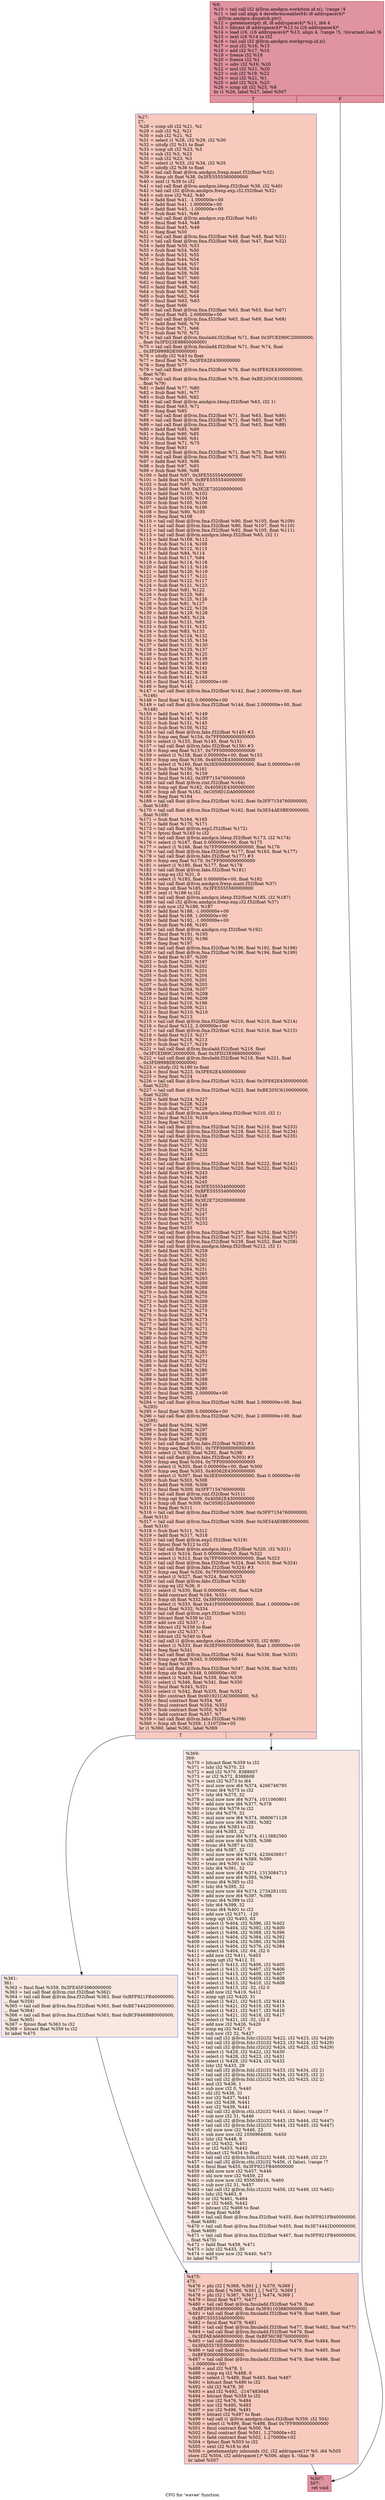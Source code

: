 digraph "CFG for 'wavee' function" {
	label="CFG for 'wavee' function";

	Node0x5fae710 [shape=record,color="#b70d28ff", style=filled, fillcolor="#b70d2870",label="{%9:\l  %10 = tail call i32 @llvm.amdgcn.workitem.id.x(), !range !4\l  %11 = tail call align 4 dereferenceable(64) i8 addrspace(4)*\l... @llvm.amdgcn.dispatch.ptr()\l  %12 = getelementptr i8, i8 addrspace(4)* %11, i64 4\l  %13 = bitcast i8 addrspace(4)* %12 to i16 addrspace(4)*\l  %14 = load i16, i16 addrspace(4)* %13, align 4, !range !5, !invariant.load !6\l  %15 = zext i16 %14 to i32\l  %16 = tail call i32 @llvm.amdgcn.workgroup.id.x()\l  %17 = mul i32 %16, %15\l  %18 = add i32 %17, %10\l  %19 = freeze i32 %18\l  %20 = freeze i32 %1\l  %21 = udiv i32 %19, %20\l  %22 = mul i32 %21, %20\l  %23 = sub i32 %19, %22\l  %24 = mul i32 %21, %1\l  %25 = add i32 %24, %23\l  %26 = icmp ult i32 %25, %8\l  br i1 %26, label %27, label %507\l|{<s0>T|<s1>F}}"];
	Node0x5fae710:s0 -> Node0x5fb1750;
	Node0x5fae710:s1 -> Node0x5fb17e0;
	Node0x5fb1750 [shape=record,color="#3d50c3ff", style=filled, fillcolor="#ef886b70",label="{%27:\l27:                                               \l  %28 = icmp ult i32 %21, %2\l  %29 = sub i32 %2, %21\l  %30 = sub i32 %21, %2\l  %31 = select i1 %28, i32 %29, i32 %30\l  %32 = uitofp i32 %31 to float\l  %33 = icmp ult i32 %23, %3\l  %34 = sub i32 %3, %23\l  %35 = sub i32 %23, %3\l  %36 = select i1 %33, i32 %34, i32 %35\l  %37 = uitofp i32 %36 to float\l  %38 = tail call float @llvm.amdgcn.frexp.mant.f32(float %32)\l  %39 = fcmp olt float %38, 0x3FE5555560000000\l  %40 = zext i1 %39 to i32\l  %41 = tail call float @llvm.amdgcn.ldexp.f32(float %38, i32 %40)\l  %42 = tail call i32 @llvm.amdgcn.frexp.exp.i32.f32(float %32)\l  %43 = sub nsw i32 %42, %40\l  %44 = fadd float %41, -1.000000e+00\l  %45 = fadd float %41, 1.000000e+00\l  %46 = fadd float %45, -1.000000e+00\l  %47 = fsub float %41, %46\l  %48 = tail call float @llvm.amdgcn.rcp.f32(float %45)\l  %49 = fmul float %44, %48\l  %50 = fmul float %45, %49\l  %51 = fneg float %50\l  %52 = tail call float @llvm.fma.f32(float %49, float %45, float %51)\l  %53 = tail call float @llvm.fma.f32(float %49, float %47, float %52)\l  %54 = fadd float %50, %53\l  %55 = fsub float %54, %50\l  %56 = fsub float %53, %55\l  %57 = fsub float %44, %54\l  %58 = fsub float %44, %57\l  %59 = fsub float %58, %54\l  %60 = fsub float %59, %56\l  %61 = fadd float %57, %60\l  %62 = fmul float %48, %61\l  %63 = fadd float %49, %62\l  %64 = fsub float %63, %49\l  %65 = fsub float %62, %64\l  %66 = fmul float %63, %63\l  %67 = fneg float %66\l  %68 = tail call float @llvm.fma.f32(float %63, float %63, float %67)\l  %69 = fmul float %65, 2.000000e+00\l  %70 = tail call float @llvm.fma.f32(float %63, float %69, float %68)\l  %71 = fadd float %66, %70\l  %72 = fsub float %71, %66\l  %73 = fsub float %70, %72\l  %74 = tail call float @llvm.fmuladd.f32(float %71, float 0x3FCED89C20000000,\l... float 0x3FD23E9880000000)\l  %75 = tail call float @llvm.fmuladd.f32(float %71, float %74, float\l... 0x3FD999BDE0000000)\l  %76 = sitofp i32 %43 to float\l  %77 = fmul float %76, 0x3FE62E4300000000\l  %78 = fneg float %77\l  %79 = tail call float @llvm.fma.f32(float %76, float 0x3FE62E4300000000,\l... float %78)\l  %80 = tail call float @llvm.fma.f32(float %76, float 0xBE205C6100000000,\l... float %79)\l  %81 = fadd float %77, %80\l  %82 = fsub float %81, %77\l  %83 = fsub float %80, %82\l  %84 = tail call float @llvm.amdgcn.ldexp.f32(float %63, i32 1)\l  %85 = fmul float %63, %71\l  %86 = fneg float %85\l  %87 = tail call float @llvm.fma.f32(float %71, float %63, float %86)\l  %88 = tail call float @llvm.fma.f32(float %71, float %65, float %87)\l  %89 = tail call float @llvm.fma.f32(float %73, float %63, float %88)\l  %90 = fadd float %85, %89\l  %91 = fsub float %90, %85\l  %92 = fsub float %89, %91\l  %93 = fmul float %71, %75\l  %94 = fneg float %93\l  %95 = tail call float @llvm.fma.f32(float %71, float %75, float %94)\l  %96 = tail call float @llvm.fma.f32(float %73, float %75, float %95)\l  %97 = fadd float %93, %96\l  %98 = fsub float %97, %93\l  %99 = fsub float %96, %98\l  %100 = fadd float %97, 0x3FE5555540000000\l  %101 = fadd float %100, 0xBFE5555540000000\l  %102 = fsub float %97, %101\l  %103 = fadd float %99, 0x3E2E720200000000\l  %104 = fadd float %103, %102\l  %105 = fadd float %100, %104\l  %106 = fsub float %105, %100\l  %107 = fsub float %104, %106\l  %108 = fmul float %90, %105\l  %109 = fneg float %108\l  %110 = tail call float @llvm.fma.f32(float %90, float %105, float %109)\l  %111 = tail call float @llvm.fma.f32(float %90, float %107, float %110)\l  %112 = tail call float @llvm.fma.f32(float %92, float %105, float %111)\l  %113 = tail call float @llvm.amdgcn.ldexp.f32(float %65, i32 1)\l  %114 = fadd float %108, %112\l  %115 = fsub float %114, %108\l  %116 = fsub float %112, %115\l  %117 = fadd float %84, %114\l  %118 = fsub float %117, %84\l  %119 = fsub float %114, %118\l  %120 = fadd float %113, %116\l  %121 = fadd float %120, %119\l  %122 = fadd float %117, %121\l  %123 = fsub float %122, %117\l  %124 = fsub float %121, %123\l  %125 = fadd float %81, %122\l  %126 = fsub float %125, %81\l  %127 = fsub float %125, %126\l  %128 = fsub float %81, %127\l  %129 = fsub float %122, %126\l  %130 = fadd float %129, %128\l  %131 = fadd float %83, %124\l  %132 = fsub float %131, %83\l  %133 = fsub float %131, %132\l  %134 = fsub float %83, %133\l  %135 = fsub float %124, %132\l  %136 = fadd float %135, %134\l  %137 = fadd float %131, %130\l  %138 = fadd float %125, %137\l  %139 = fsub float %138, %125\l  %140 = fsub float %137, %139\l  %141 = fadd float %136, %140\l  %142 = fadd float %138, %141\l  %143 = fsub float %142, %138\l  %144 = fsub float %141, %143\l  %145 = fmul float %142, 2.000000e+00\l  %146 = fneg float %145\l  %147 = tail call float @llvm.fma.f32(float %142, float 2.000000e+00, float\l... %146)\l  %148 = fmul float %142, 0.000000e+00\l  %149 = tail call float @llvm.fma.f32(float %144, float 2.000000e+00, float\l... %148)\l  %150 = fadd float %147, %149\l  %151 = fadd float %145, %150\l  %152 = fsub float %151, %145\l  %153 = fsub float %150, %152\l  %154 = tail call float @llvm.fabs.f32(float %145) #3\l  %155 = fcmp oeq float %154, 0x7FF0000000000000\l  %156 = select i1 %155, float %145, float %151\l  %157 = tail call float @llvm.fabs.f32(float %156) #3\l  %158 = fcmp oeq float %157, 0x7FF0000000000000\l  %159 = select i1 %158, float 0.000000e+00, float %153\l  %160 = fcmp oeq float %156, 0x40562E4300000000\l  %161 = select i1 %160, float 0x3EE0000000000000, float 0.000000e+00\l  %162 = fsub float %156, %161\l  %163 = fadd float %161, %159\l  %164 = fmul float %162, 0x3FF7154760000000\l  %165 = tail call float @llvm.rint.f32(float %164)\l  %166 = fcmp ogt float %162, 0x40562E4300000000\l  %167 = fcmp olt float %162, 0xC059D1DA00000000\l  %168 = fneg float %164\l  %169 = tail call float @llvm.fma.f32(float %162, float 0x3FF7154760000000,\l... float %168)\l  %170 = tail call float @llvm.fma.f32(float %162, float 0x3E54AE0BE0000000,\l... float %169)\l  %171 = fsub float %164, %165\l  %172 = fadd float %170, %171\l  %173 = tail call float @llvm.exp2.f32(float %172)\l  %174 = fptosi float %165 to i32\l  %175 = tail call float @llvm.amdgcn.ldexp.f32(float %173, i32 %174)\l  %176 = select i1 %167, float 0.000000e+00, float %175\l  %177 = select i1 %166, float 0x7FF0000000000000, float %176\l  %178 = tail call float @llvm.fma.f32(float %177, float %163, float %177)\l  %179 = tail call float @llvm.fabs.f32(float %177) #3\l  %180 = fcmp oeq float %179, 0x7FF0000000000000\l  %181 = select i1 %180, float %177, float %178\l  %182 = tail call float @llvm.fabs.f32(float %181)\l  %183 = icmp eq i32 %31, 0\l  %184 = select i1 %183, float 0.000000e+00, float %182\l  %185 = tail call float @llvm.amdgcn.frexp.mant.f32(float %37)\l  %186 = fcmp olt float %185, 0x3FE5555560000000\l  %187 = zext i1 %186 to i32\l  %188 = tail call float @llvm.amdgcn.ldexp.f32(float %185, i32 %187)\l  %189 = tail call i32 @llvm.amdgcn.frexp.exp.i32.f32(float %37)\l  %190 = sub nsw i32 %189, %187\l  %191 = fadd float %188, -1.000000e+00\l  %192 = fadd float %188, 1.000000e+00\l  %193 = fadd float %192, -1.000000e+00\l  %194 = fsub float %188, %193\l  %195 = tail call float @llvm.amdgcn.rcp.f32(float %192)\l  %196 = fmul float %191, %195\l  %197 = fmul float %192, %196\l  %198 = fneg float %197\l  %199 = tail call float @llvm.fma.f32(float %196, float %192, float %198)\l  %200 = tail call float @llvm.fma.f32(float %196, float %194, float %199)\l  %201 = fadd float %197, %200\l  %202 = fsub float %201, %197\l  %203 = fsub float %200, %202\l  %204 = fsub float %191, %201\l  %205 = fsub float %191, %204\l  %206 = fsub float %205, %201\l  %207 = fsub float %206, %203\l  %208 = fadd float %204, %207\l  %209 = fmul float %195, %208\l  %210 = fadd float %196, %209\l  %211 = fsub float %210, %196\l  %212 = fsub float %209, %211\l  %213 = fmul float %210, %210\l  %214 = fneg float %213\l  %215 = tail call float @llvm.fma.f32(float %210, float %210, float %214)\l  %216 = fmul float %212, 2.000000e+00\l  %217 = tail call float @llvm.fma.f32(float %210, float %216, float %215)\l  %218 = fadd float %213, %217\l  %219 = fsub float %218, %213\l  %220 = fsub float %217, %219\l  %221 = tail call float @llvm.fmuladd.f32(float %218, float\l... 0x3FCED89C20000000, float 0x3FD23E9880000000)\l  %222 = tail call float @llvm.fmuladd.f32(float %218, float %221, float\l... 0x3FD999BDE0000000)\l  %223 = sitofp i32 %190 to float\l  %224 = fmul float %223, 0x3FE62E4300000000\l  %225 = fneg float %224\l  %226 = tail call float @llvm.fma.f32(float %223, float 0x3FE62E4300000000,\l... float %225)\l  %227 = tail call float @llvm.fma.f32(float %223, float 0xBE205C6100000000,\l... float %226)\l  %228 = fadd float %224, %227\l  %229 = fsub float %228, %224\l  %230 = fsub float %227, %229\l  %231 = tail call float @llvm.amdgcn.ldexp.f32(float %210, i32 1)\l  %232 = fmul float %210, %218\l  %233 = fneg float %232\l  %234 = tail call float @llvm.fma.f32(float %218, float %210, float %233)\l  %235 = tail call float @llvm.fma.f32(float %218, float %212, float %234)\l  %236 = tail call float @llvm.fma.f32(float %220, float %210, float %235)\l  %237 = fadd float %232, %236\l  %238 = fsub float %237, %232\l  %239 = fsub float %236, %238\l  %240 = fmul float %218, %222\l  %241 = fneg float %240\l  %242 = tail call float @llvm.fma.f32(float %218, float %222, float %241)\l  %243 = tail call float @llvm.fma.f32(float %220, float %222, float %242)\l  %244 = fadd float %240, %243\l  %245 = fsub float %244, %240\l  %246 = fsub float %243, %245\l  %247 = fadd float %244, 0x3FE5555540000000\l  %248 = fadd float %247, 0xBFE5555540000000\l  %249 = fsub float %244, %248\l  %250 = fadd float %246, 0x3E2E720200000000\l  %251 = fadd float %250, %249\l  %252 = fadd float %247, %251\l  %253 = fsub float %252, %247\l  %254 = fsub float %251, %253\l  %255 = fmul float %237, %252\l  %256 = fneg float %255\l  %257 = tail call float @llvm.fma.f32(float %237, float %252, float %256)\l  %258 = tail call float @llvm.fma.f32(float %237, float %254, float %257)\l  %259 = tail call float @llvm.fma.f32(float %239, float %252, float %258)\l  %260 = tail call float @llvm.amdgcn.ldexp.f32(float %212, i32 1)\l  %261 = fadd float %255, %259\l  %262 = fsub float %261, %255\l  %263 = fsub float %259, %262\l  %264 = fadd float %231, %261\l  %265 = fsub float %264, %231\l  %266 = fsub float %261, %265\l  %267 = fadd float %260, %263\l  %268 = fadd float %267, %266\l  %269 = fadd float %264, %268\l  %270 = fsub float %269, %264\l  %271 = fsub float %268, %270\l  %272 = fadd float %228, %269\l  %273 = fsub float %272, %228\l  %274 = fsub float %272, %273\l  %275 = fsub float %228, %274\l  %276 = fsub float %269, %273\l  %277 = fadd float %276, %275\l  %278 = fadd float %230, %271\l  %279 = fsub float %278, %230\l  %280 = fsub float %278, %279\l  %281 = fsub float %230, %280\l  %282 = fsub float %271, %279\l  %283 = fadd float %282, %281\l  %284 = fadd float %278, %277\l  %285 = fadd float %272, %284\l  %286 = fsub float %285, %272\l  %287 = fsub float %284, %286\l  %288 = fadd float %283, %287\l  %289 = fadd float %285, %288\l  %290 = fsub float %289, %285\l  %291 = fsub float %288, %290\l  %292 = fmul float %289, 2.000000e+00\l  %293 = fneg float %292\l  %294 = tail call float @llvm.fma.f32(float %289, float 2.000000e+00, float\l... %293)\l  %295 = fmul float %289, 0.000000e+00\l  %296 = tail call float @llvm.fma.f32(float %291, float 2.000000e+00, float\l... %295)\l  %297 = fadd float %294, %296\l  %298 = fadd float %292, %297\l  %299 = fsub float %298, %292\l  %300 = fsub float %297, %299\l  %301 = tail call float @llvm.fabs.f32(float %292) #3\l  %302 = fcmp oeq float %301, 0x7FF0000000000000\l  %303 = select i1 %302, float %292, float %298\l  %304 = tail call float @llvm.fabs.f32(float %303) #3\l  %305 = fcmp oeq float %304, 0x7FF0000000000000\l  %306 = select i1 %305, float 0.000000e+00, float %300\l  %307 = fcmp oeq float %303, 0x40562E4300000000\l  %308 = select i1 %307, float 0x3EE0000000000000, float 0.000000e+00\l  %309 = fsub float %303, %308\l  %310 = fadd float %308, %306\l  %311 = fmul float %309, 0x3FF7154760000000\l  %312 = tail call float @llvm.rint.f32(float %311)\l  %313 = fcmp ogt float %309, 0x40562E4300000000\l  %314 = fcmp olt float %309, 0xC059D1DA00000000\l  %315 = fneg float %311\l  %316 = tail call float @llvm.fma.f32(float %309, float 0x3FF7154760000000,\l... float %315)\l  %317 = tail call float @llvm.fma.f32(float %309, float 0x3E54AE0BE0000000,\l... float %316)\l  %318 = fsub float %311, %312\l  %319 = fadd float %317, %318\l  %320 = tail call float @llvm.exp2.f32(float %319)\l  %321 = fptosi float %312 to i32\l  %322 = tail call float @llvm.amdgcn.ldexp.f32(float %320, i32 %321)\l  %323 = select i1 %314, float 0.000000e+00, float %322\l  %324 = select i1 %313, float 0x7FF0000000000000, float %323\l  %325 = tail call float @llvm.fma.f32(float %324, float %310, float %324)\l  %326 = tail call float @llvm.fabs.f32(float %324) #3\l  %327 = fcmp oeq float %326, 0x7FF0000000000000\l  %328 = select i1 %327, float %324, float %325\l  %329 = tail call float @llvm.fabs.f32(float %328)\l  %330 = icmp eq i32 %36, 0\l  %331 = select i1 %330, float 0.000000e+00, float %329\l  %332 = fadd contract float %184, %331\l  %333 = fcmp olt float %332, 0x39F0000000000000\l  %334 = select i1 %333, float 0x41F0000000000000, float 1.000000e+00\l  %335 = fmul float %332, %334\l  %336 = tail call float @llvm.sqrt.f32(float %335)\l  %337 = bitcast float %336 to i32\l  %338 = add nsw i32 %337, -1\l  %339 = bitcast i32 %338 to float\l  %340 = add nsw i32 %337, 1\l  %341 = bitcast i32 %340 to float\l  %342 = tail call i1 @llvm.amdgcn.class.f32(float %335, i32 608)\l  %343 = select i1 %333, float 0x3EF0000000000000, float 1.000000e+00\l  %344 = fneg float %341\l  %345 = tail call float @llvm.fma.f32(float %344, float %336, float %335)\l  %346 = fcmp ogt float %345, 0.000000e+00\l  %347 = fneg float %339\l  %348 = tail call float @llvm.fma.f32(float %347, float %336, float %335)\l  %349 = fcmp ole float %348, 0.000000e+00\l  %350 = select i1 %349, float %339, float %336\l  %351 = select i1 %346, float %341, float %350\l  %352 = fmul float %343, %351\l  %353 = select i1 %342, float %335, float %352\l  %354 = fdiv contract float 0x401921CAC0000000, %5\l  %355 = fmul contract float %354, %6\l  %356 = fmul contract float %354, %353\l  %357 = fsub contract float %355, %356\l  %358 = fadd contract float %357, %7\l  %359 = tail call float @llvm.fabs.f32(float %358)\l  %360 = fcmp olt float %359, 1.310720e+05\l  br i1 %360, label %361, label %369\l|{<s0>T|<s1>F}}"];
	Node0x5fb1750:s0 -> Node0x5fc29b0;
	Node0x5fb1750:s1 -> Node0x5fc2a40;
	Node0x5fc29b0 [shape=record,color="#3d50c3ff", style=filled, fillcolor="#f1ccb870",label="{%361:\l361:                                              \l  %362 = fmul float %359, 0x3FE45F3060000000\l  %363 = tail call float @llvm.rint.f32(float %362)\l  %364 = tail call float @llvm.fma.f32(float %363, float 0xBFF921FB40000000,\l... float %359)\l  %365 = tail call float @llvm.fma.f32(float %363, float 0xBE74442D00000000,\l... float %364)\l  %366 = tail call float @llvm.fma.f32(float %363, float 0xBCF8469880000000,\l... float %365)\l  %367 = fptosi float %363 to i32\l  %368 = bitcast float %359 to i32\l  br label %475\l}"];
	Node0x5fc29b0 -> Node0x5fc3230;
	Node0x5fc2a40 [shape=record,color="#3d50c3ff", style=filled, fillcolor="#f1ccb870",label="{%369:\l369:                                              \l  %370 = bitcast float %359 to i32\l  %371 = lshr i32 %370, 23\l  %372 = and i32 %370, 8388607\l  %373 = or i32 %372, 8388608\l  %374 = zext i32 %373 to i64\l  %375 = mul nuw nsw i64 %374, 4266746795\l  %376 = trunc i64 %375 to i32\l  %377 = lshr i64 %375, 32\l  %378 = mul nuw nsw i64 %374, 1011060801\l  %379 = add nuw nsw i64 %377, %378\l  %380 = trunc i64 %379 to i32\l  %381 = lshr i64 %379, 32\l  %382 = mul nuw nsw i64 %374, 3680671129\l  %383 = add nuw nsw i64 %381, %382\l  %384 = trunc i64 %383 to i32\l  %385 = lshr i64 %383, 32\l  %386 = mul nuw nsw i64 %374, 4113882560\l  %387 = add nuw nsw i64 %385, %386\l  %388 = trunc i64 %387 to i32\l  %389 = lshr i64 %387, 32\l  %390 = mul nuw nsw i64 %374, 4230436817\l  %391 = add nuw nsw i64 %389, %390\l  %392 = trunc i64 %391 to i32\l  %393 = lshr i64 %391, 32\l  %394 = mul nuw nsw i64 %374, 1313084713\l  %395 = add nuw nsw i64 %393, %394\l  %396 = trunc i64 %395 to i32\l  %397 = lshr i64 %395, 32\l  %398 = mul nuw nsw i64 %374, 2734261102\l  %399 = add nuw nsw i64 %397, %398\l  %400 = trunc i64 %399 to i32\l  %401 = lshr i64 %399, 32\l  %402 = trunc i64 %401 to i32\l  %403 = add nsw i32 %371, -120\l  %404 = icmp ugt i32 %403, 63\l  %405 = select i1 %404, i32 %396, i32 %402\l  %406 = select i1 %404, i32 %392, i32 %400\l  %407 = select i1 %404, i32 %388, i32 %396\l  %408 = select i1 %404, i32 %384, i32 %392\l  %409 = select i1 %404, i32 %380, i32 %388\l  %410 = select i1 %404, i32 %376, i32 %384\l  %411 = select i1 %404, i32 -64, i32 0\l  %412 = add nsw i32 %411, %403\l  %413 = icmp ugt i32 %412, 31\l  %414 = select i1 %413, i32 %406, i32 %405\l  %415 = select i1 %413, i32 %407, i32 %406\l  %416 = select i1 %413, i32 %408, i32 %407\l  %417 = select i1 %413, i32 %409, i32 %408\l  %418 = select i1 %413, i32 %410, i32 %409\l  %419 = select i1 %413, i32 -32, i32 0\l  %420 = add nsw i32 %419, %412\l  %421 = icmp ugt i32 %420, 31\l  %422 = select i1 %421, i32 %415, i32 %414\l  %423 = select i1 %421, i32 %416, i32 %415\l  %424 = select i1 %421, i32 %417, i32 %416\l  %425 = select i1 %421, i32 %418, i32 %417\l  %426 = select i1 %421, i32 -32, i32 0\l  %427 = add nsw i32 %426, %420\l  %428 = icmp eq i32 %427, 0\l  %429 = sub nsw i32 32, %427\l  %430 = tail call i32 @llvm.fshr.i32(i32 %422, i32 %423, i32 %429)\l  %431 = tail call i32 @llvm.fshr.i32(i32 %423, i32 %424, i32 %429)\l  %432 = tail call i32 @llvm.fshr.i32(i32 %424, i32 %425, i32 %429)\l  %433 = select i1 %428, i32 %422, i32 %430\l  %434 = select i1 %428, i32 %423, i32 %431\l  %435 = select i1 %428, i32 %424, i32 %432\l  %436 = lshr i32 %433, 29\l  %437 = tail call i32 @llvm.fshl.i32(i32 %433, i32 %434, i32 2)\l  %438 = tail call i32 @llvm.fshl.i32(i32 %434, i32 %435, i32 2)\l  %439 = tail call i32 @llvm.fshl.i32(i32 %435, i32 %425, i32 2)\l  %440 = and i32 %436, 1\l  %441 = sub nsw i32 0, %440\l  %442 = shl i32 %436, 31\l  %443 = xor i32 %437, %441\l  %444 = xor i32 %438, %441\l  %445 = xor i32 %439, %441\l  %446 = tail call i32 @llvm.ctlz.i32(i32 %443, i1 false), !range !7\l  %447 = sub nsw i32 31, %446\l  %448 = tail call i32 @llvm.fshr.i32(i32 %443, i32 %444, i32 %447)\l  %449 = tail call i32 @llvm.fshr.i32(i32 %444, i32 %445, i32 %447)\l  %450 = shl nuw nsw i32 %446, 23\l  %451 = sub nuw nsw i32 1056964608, %450\l  %452 = lshr i32 %448, 9\l  %453 = or i32 %452, %451\l  %454 = or i32 %453, %442\l  %455 = bitcast i32 %454 to float\l  %456 = tail call i32 @llvm.fshl.i32(i32 %448, i32 %449, i32 23)\l  %457 = tail call i32 @llvm.ctlz.i32(i32 %456, i1 false), !range !7\l  %458 = fmul float %455, 0x3FF921FB40000000\l  %459 = add nuw nsw i32 %457, %446\l  %460 = shl nuw nsw i32 %459, 23\l  %461 = sub nuw nsw i32 855638016, %460\l  %462 = sub nsw i32 31, %457\l  %463 = tail call i32 @llvm.fshr.i32(i32 %456, i32 %449, i32 %462)\l  %464 = lshr i32 %463, 9\l  %465 = or i32 %461, %464\l  %466 = or i32 %465, %442\l  %467 = bitcast i32 %466 to float\l  %468 = fneg float %458\l  %469 = tail call float @llvm.fma.f32(float %455, float 0x3FF921FB40000000,\l... float %468)\l  %470 = tail call float @llvm.fma.f32(float %455, float 0x3E74442D00000000,\l... float %469)\l  %471 = tail call float @llvm.fma.f32(float %467, float 0x3FF921FB40000000,\l... float %470)\l  %472 = fadd float %458, %471\l  %473 = lshr i32 %433, 30\l  %474 = add nuw nsw i32 %440, %473\l  br label %475\l}"];
	Node0x5fc2a40 -> Node0x5fc3230;
	Node0x5fc3230 [shape=record,color="#3d50c3ff", style=filled, fillcolor="#ef886b70",label="{%475:\l475:                                              \l  %476 = phi i32 [ %368, %361 ], [ %370, %369 ]\l  %477 = phi float [ %366, %361 ], [ %472, %369 ]\l  %478 = phi i32 [ %367, %361 ], [ %474, %369 ]\l  %479 = fmul float %477, %477\l  %480 = tail call float @llvm.fmuladd.f32(float %479, float\l... 0xBF29833040000000, float 0x3F81103880000000)\l  %481 = tail call float @llvm.fmuladd.f32(float %479, float %480, float\l... 0xBFC55553A0000000)\l  %482 = fmul float %479, %481\l  %483 = tail call float @llvm.fmuladd.f32(float %477, float %482, float %477)\l  %484 = tail call float @llvm.fmuladd.f32(float %479, float\l... 0x3EFAEA6680000000, float 0xBF56C9E760000000)\l  %485 = tail call float @llvm.fmuladd.f32(float %479, float %484, float\l... 0x3FA5557EE0000000)\l  %486 = tail call float @llvm.fmuladd.f32(float %479, float %485, float\l... 0xBFE0000080000000)\l  %487 = tail call float @llvm.fmuladd.f32(float %479, float %486, float\l... 1.000000e+00)\l  %488 = and i32 %478, 1\l  %489 = icmp eq i32 %488, 0\l  %490 = select i1 %489, float %483, float %487\l  %491 = bitcast float %490 to i32\l  %492 = shl i32 %478, 30\l  %493 = and i32 %492, -2147483648\l  %494 = bitcast float %358 to i32\l  %495 = xor i32 %476, %494\l  %496 = xor i32 %495, %493\l  %497 = xor i32 %496, %491\l  %498 = bitcast i32 %497 to float\l  %499 = tail call i1 @llvm.amdgcn.class.f32(float %359, i32 504)\l  %500 = select i1 %499, float %498, float 0x7FF8000000000000\l  %501 = fmul contract float %500, %4\l  %502 = fmul contract float %501, 1.270000e+02\l  %503 = fadd contract float %502, 1.270000e+02\l  %504 = fptosi float %503 to i32\l  %505 = sext i32 %18 to i64\l  %506 = getelementptr inbounds i32, i32 addrspace(1)* %0, i64 %505\l  store i32 %504, i32 addrspace(1)* %506, align 4, !tbaa !8\l  br label %507\l}"];
	Node0x5fc3230 -> Node0x5fb17e0;
	Node0x5fb17e0 [shape=record,color="#b70d28ff", style=filled, fillcolor="#b70d2870",label="{%507:\l507:                                              \l  ret void\l}"];
}
